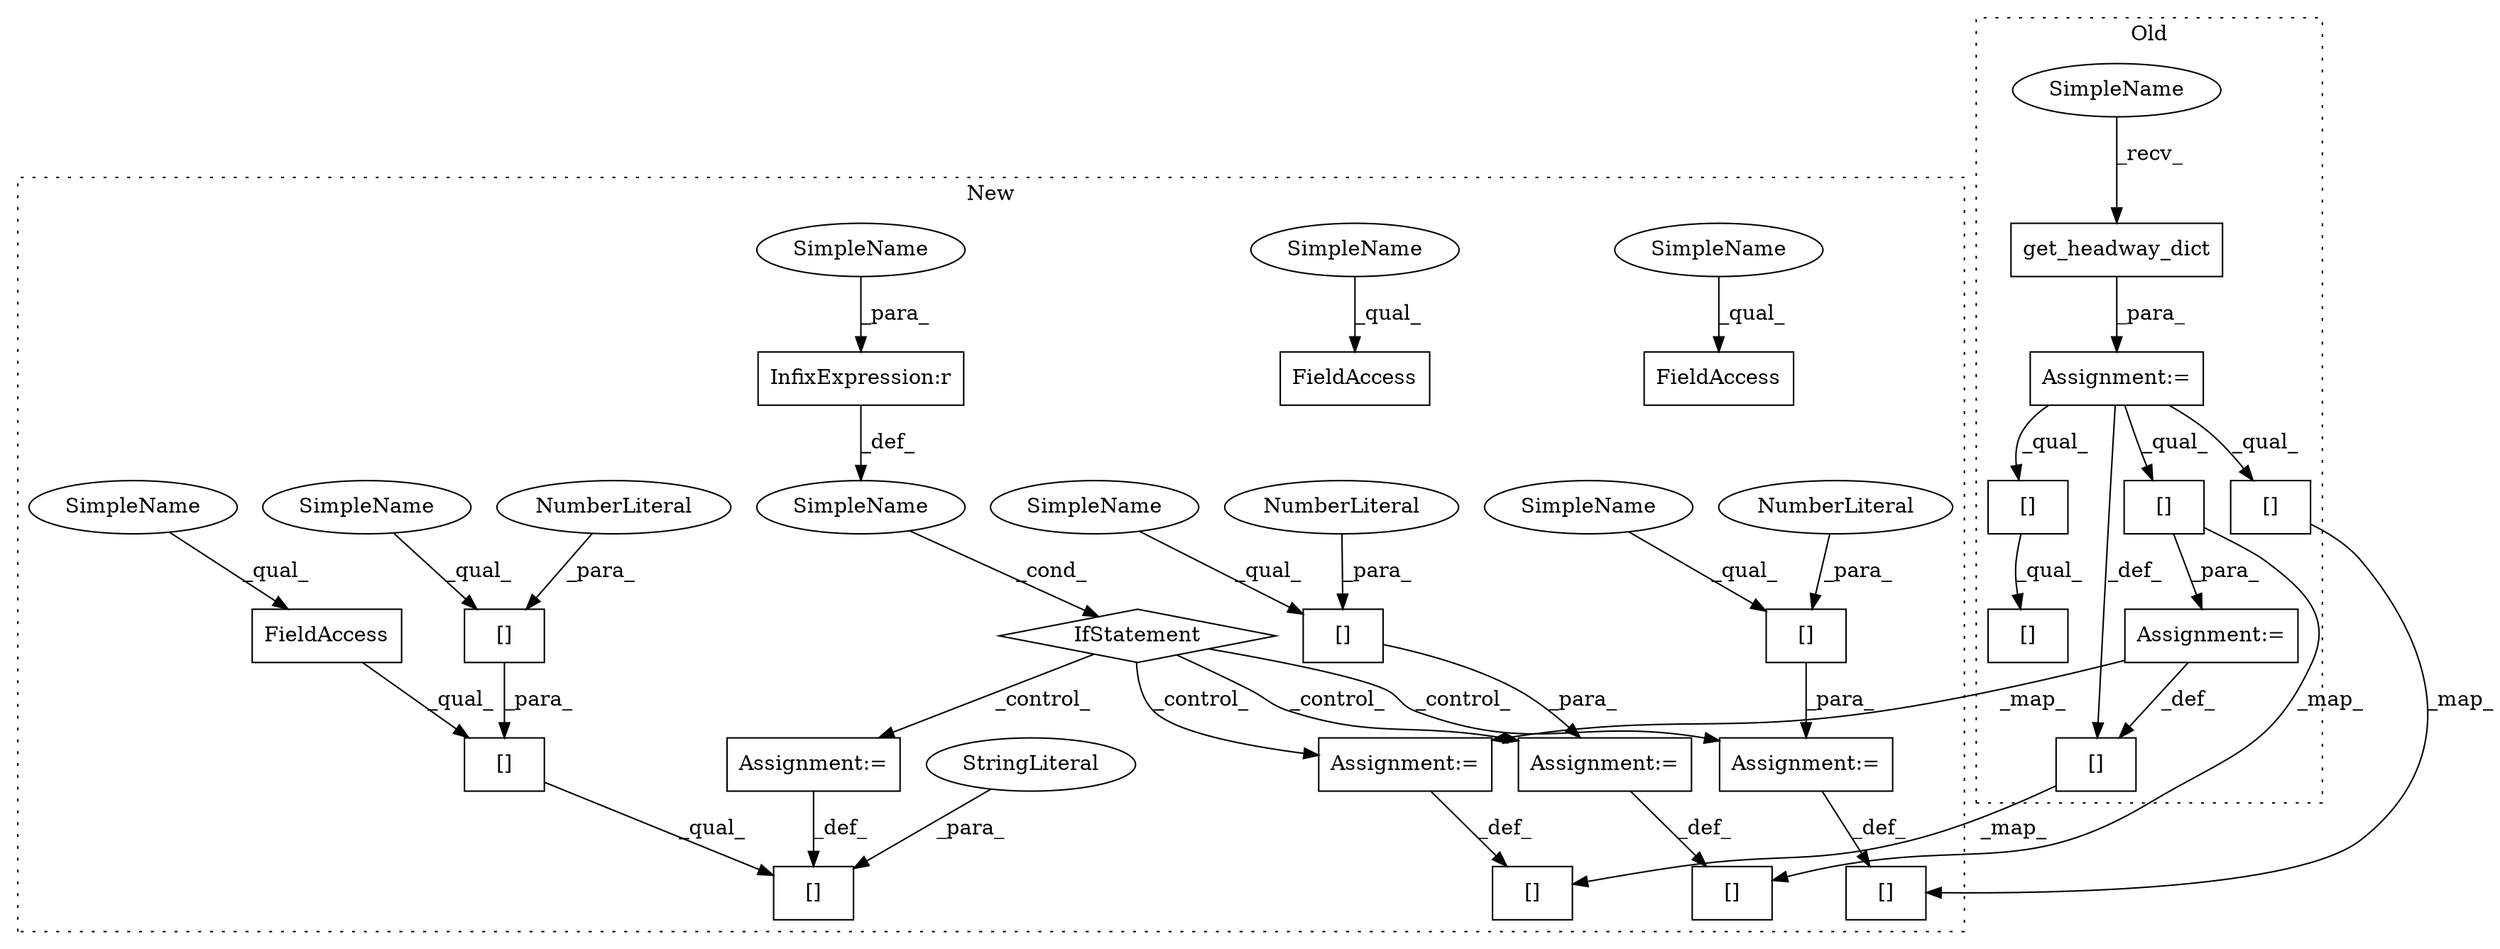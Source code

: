digraph G {
subgraph cluster0 {
1 [label="get_headway_dict" a="32" s="8556" l="18" shape="box"];
3 [label="[]" a="2" s="8840,8867" l="17,1" shape="box"];
16 [label="Assignment:=" a="7" s="8704" l="1" shape="box"];
17 [label="[]" a="2" s="8672,8703" l="22,1" shape="box"];
21 [label="[]" a="2" s="8840,8855" l="9,1" shape="box"];
23 [label="Assignment:=" a="7" s="8550" l="1" shape="box"];
26 [label="[]" a="2" s="8772,8797" l="17,1" shape="box"];
30 [label="[]" a="2" s="8705,8731" l="17,1" shape="box"];
31 [label="SimpleName" a="42" s="8551" l="4" shape="ellipse"];
label = "Old";
style="dotted";
}
subgraph cluster1 {
2 [label="[]" a="2" s="9021,9030" l="8,1" shape="box"];
4 [label="InfixExpression:r" a="27" s="8711" l="4" shape="box"];
5 [label="IfStatement" a="25" s="8700,8719" l="4,2" shape="diamond"];
6 [label="[]" a="2" s="8969,8978" l="8,1" shape="box"];
7 [label="NumberLiteral" a="34" s="8977" l="1" shape="ellipse"];
8 [label="[]" a="2" s="9055,9064" l="8,1" shape="box"];
9 [label="NumberLiteral" a="34" s="9029" l="1" shape="ellipse"];
10 [label="[]" a="2" s="9041,9065" l="14,1" shape="box"];
11 [label="NumberLiteral" a="34" s="9063" l="1" shape="ellipse"];
12 [label="[]" a="2" s="9041,9077" l="26,1" shape="box"];
13 [label="StringLiteral" a="45" s="9067" l="10" shape="ellipse"];
14 [label="SimpleName" a="42" s="" l="" shape="ellipse"];
15 [label="Assignment:=" a="7" s="8853" l="1" shape="box"];
18 [label="[]" a="2" s="8821,8852" l="22,1" shape="box"];
19 [label="FieldAccess" a="22" s="9041" l="13" shape="box"];
20 [label="FieldAccess" a="22" s="8936" l="13" shape="box"];
22 [label="FieldAccess" a="22" s="8878" l="13" shape="box"];
24 [label="Assignment:=" a="7" s="9078" l="1" shape="box"];
25 [label="Assignment:=" a="7" s="9020" l="1" shape="box"];
27 [label="[]" a="2" s="8989,9019" l="22,1" shape="box"];
28 [label="Assignment:=" a="7" s="8968" l="1" shape="box"];
29 [label="[]" a="2" s="8936,8967" l="22,1" shape="box"];
32 [label="SimpleName" a="42" s="8878" l="4" shape="ellipse"];
33 [label="SimpleName" a="42" s="8936" l="4" shape="ellipse"];
34 [label="SimpleName" a="42" s="9041" l="4" shape="ellipse"];
35 [label="SimpleName" a="42" s="8969" l="7" shape="ellipse"];
36 [label="SimpleName" a="42" s="8704" l="7" shape="ellipse"];
37 [label="SimpleName" a="42" s="9021" l="7" shape="ellipse"];
38 [label="SimpleName" a="42" s="9055" l="7" shape="ellipse"];
label = "New";
style="dotted";
}
1 -> 23 [label="_para_"];
2 -> 25 [label="_para_"];
4 -> 14 [label="_def_"];
5 -> 24 [label="_control_"];
5 -> 28 [label="_control_"];
5 -> 15 [label="_control_"];
5 -> 25 [label="_control_"];
6 -> 28 [label="_para_"];
7 -> 6 [label="_para_"];
8 -> 10 [label="_para_"];
9 -> 2 [label="_para_"];
10 -> 12 [label="_qual_"];
11 -> 8 [label="_para_"];
13 -> 12 [label="_para_"];
14 -> 5 [label="_cond_"];
15 -> 18 [label="_def_"];
16 -> 15 [label="_map_"];
16 -> 17 [label="_def_"];
17 -> 18 [label="_map_"];
19 -> 10 [label="_qual_"];
21 -> 3 [label="_qual_"];
23 -> 17 [label="_def_"];
23 -> 21 [label="_qual_"];
23 -> 30 [label="_qual_"];
23 -> 26 [label="_qual_"];
24 -> 12 [label="_def_"];
25 -> 27 [label="_def_"];
26 -> 27 [label="_map_"];
28 -> 29 [label="_def_"];
30 -> 16 [label="_para_"];
30 -> 29 [label="_map_"];
31 -> 1 [label="_recv_"];
32 -> 22 [label="_qual_"];
33 -> 20 [label="_qual_"];
34 -> 19 [label="_qual_"];
35 -> 6 [label="_qual_"];
36 -> 4 [label="_para_"];
37 -> 2 [label="_qual_"];
38 -> 8 [label="_qual_"];
}